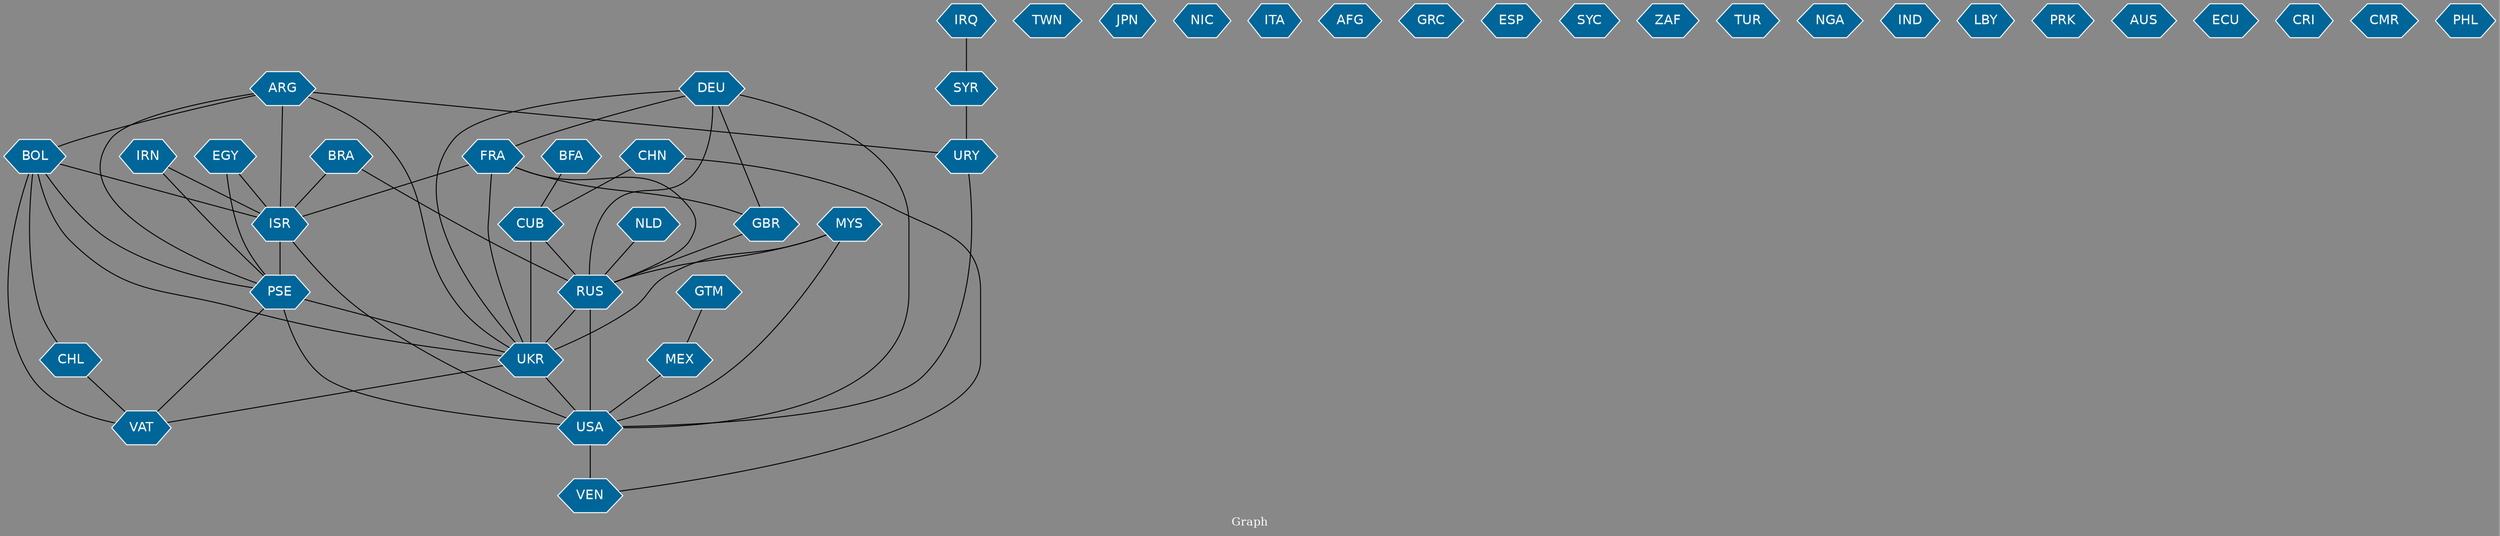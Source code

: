 // Countries together in item graph
graph {
	graph [bgcolor="#888888" fontcolor=white fontsize=12 label="Graph" outputorder=edgesfirst overlap=prism]
	node [color=white fillcolor="#006699" fontcolor=white fontname=Helvetica shape=hexagon style=filled]
	edge [arrowhead=open color=black fontcolor=white fontname=Courier fontsize=12]
		ARG [label=ARG]
		UKR [label=UKR]
		FRA [label=FRA]
		RUS [label=RUS]
		VAT [label=VAT]
		TWN [label=TWN]
		ISR [label=ISR]
		VEN [label=VEN]
		USA [label=USA]
		SYR [label=SYR]
		URY [label=URY]
		GTM [label=GTM]
		DEU [label=DEU]
		GBR [label=GBR]
		CUB [label=CUB]
		NLD [label=NLD]
		PSE [label=PSE]
		MEX [label=MEX]
		JPN [label=JPN]
		CHN [label=CHN]
		NIC [label=NIC]
		ITA [label=ITA]
		AFG [label=AFG]
		GRC [label=GRC]
		BRA [label=BRA]
		BOL [label=BOL]
		CHL [label=CHL]
		ESP [label=ESP]
		SYC [label=SYC]
		ZAF [label=ZAF]
		TUR [label=TUR]
		NGA [label=NGA]
		IND [label=IND]
		LBY [label=LBY]
		PRK [label=PRK]
		AUS [label=AUS]
		ECU [label=ECU]
		CRI [label=CRI]
		IRN [label=IRN]
		EGY [label=EGY]
		MYS [label=MYS]
		CMR [label=CMR]
		BFA [label=BFA]
		IRQ [label=IRQ]
		PHL [label=PHL]
			MEX -- USA [weight=1]
			DEU -- FRA [weight=2]
			DEU -- UKR [weight=1]
			ISR -- PSE [weight=45]
			DEU -- RUS [weight=3]
			BRA -- ISR [weight=1]
			FRA -- GBR [weight=1]
			EGY -- PSE [weight=2]
			BRA -- RUS [weight=1]
			URY -- USA [weight=1]
			NLD -- RUS [weight=1]
			GTM -- MEX [weight=1]
			SYR -- URY [weight=1]
			MYS -- USA [weight=1]
			MYS -- RUS [weight=2]
			ARG -- BOL [weight=1]
			BOL -- ISR [weight=1]
			ARG -- PSE [weight=2]
			CUB -- RUS [weight=1]
			DEU -- GBR [weight=1]
			BOL -- UKR [weight=1]
			PSE -- VAT [weight=2]
			RUS -- USA [weight=5]
			CHN -- VEN [weight=1]
			ARG -- ISR [weight=3]
			DEU -- USA [weight=2]
			RUS -- UKR [weight=4]
			PSE -- USA [weight=1]
			PSE -- UKR [weight=1]
			IRN -- ISR [weight=1]
			USA -- VEN [weight=2]
			FRA -- RUS [weight=2]
			UKR -- VAT [weight=1]
			BOL -- PSE [weight=3]
			ARG -- UKR [weight=1]
			ISR -- USA [weight=6]
			CUB -- UKR [weight=1]
			UKR -- USA [weight=2]
			BOL -- CHL [weight=1]
			GBR -- RUS [weight=1]
			EGY -- ISR [weight=1]
			FRA -- ISR [weight=1]
			MYS -- UKR [weight=2]
			ARG -- URY [weight=1]
			IRN -- PSE [weight=1]
			BOL -- VAT [weight=2]
			FRA -- UKR [weight=1]
			CHL -- VAT [weight=1]
			CHN -- CUB [weight=1]
			BFA -- CUB [weight=1]
			IRQ -- SYR [weight=1]
}